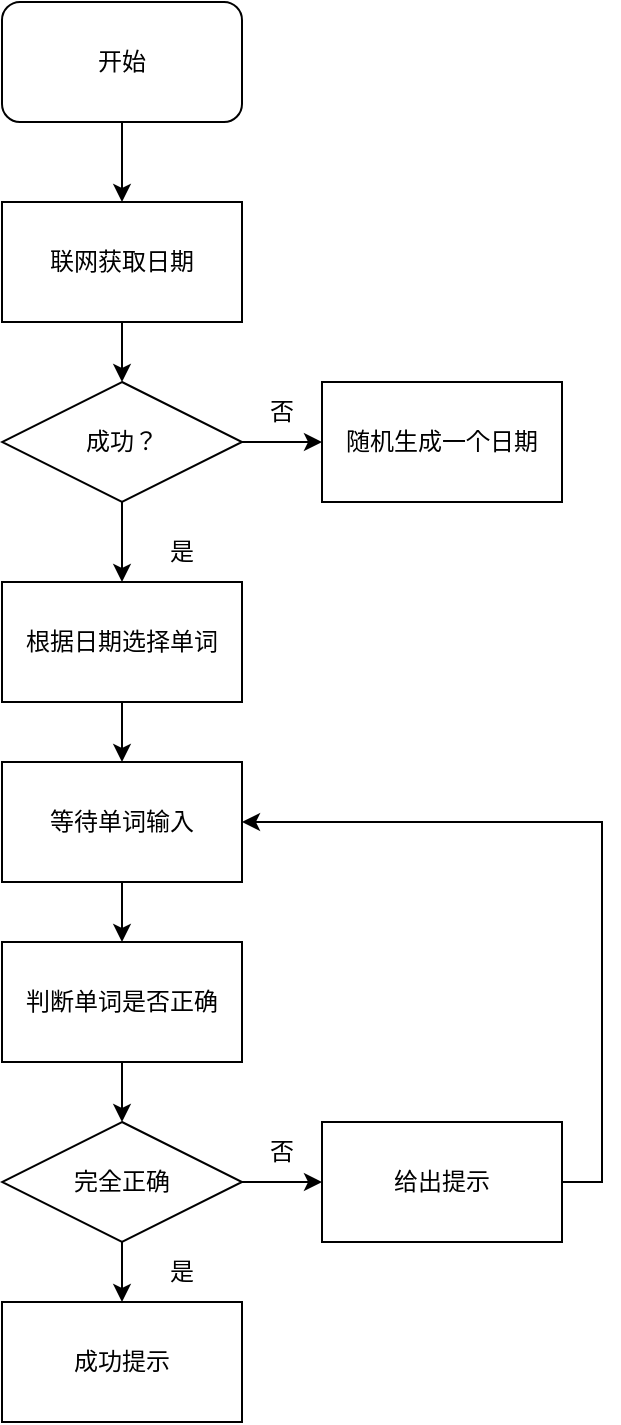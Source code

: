 <mxfile version="17.5.0" type="github"><diagram id="ApbCKoYDveIZBxeyygtV" name="Page-1"><mxGraphModel dx="1038" dy="539" grid="1" gridSize="10" guides="1" tooltips="1" connect="1" arrows="1" fold="1" page="1" pageScale="1" pageWidth="2339" pageHeight="3300" math="0" shadow="0"><root><mxCell id="0"/><mxCell id="1" parent="0"/><mxCell id="pSq4QssJ7v5Kt4ANpzS1-7" style="edgeStyle=orthogonalEdgeStyle;rounded=0;orthogonalLoop=1;jettySize=auto;html=1;exitX=0.5;exitY=1;exitDx=0;exitDy=0;entryX=0.5;entryY=0;entryDx=0;entryDy=0;" edge="1" parent="1" source="pSq4QssJ7v5Kt4ANpzS1-3" target="pSq4QssJ7v5Kt4ANpzS1-4"><mxGeometry relative="1" as="geometry"/></mxCell><mxCell id="pSq4QssJ7v5Kt4ANpzS1-3" value="开始" style="rounded=1;whiteSpace=wrap;html=1;" vertex="1" parent="1"><mxGeometry x="440" y="20" width="120" height="60" as="geometry"/></mxCell><mxCell id="pSq4QssJ7v5Kt4ANpzS1-8" style="edgeStyle=orthogonalEdgeStyle;rounded=0;orthogonalLoop=1;jettySize=auto;html=1;exitX=0.5;exitY=1;exitDx=0;exitDy=0;entryX=0.5;entryY=0;entryDx=0;entryDy=0;" edge="1" parent="1" source="pSq4QssJ7v5Kt4ANpzS1-4" target="pSq4QssJ7v5Kt4ANpzS1-6"><mxGeometry relative="1" as="geometry"/></mxCell><mxCell id="pSq4QssJ7v5Kt4ANpzS1-4" value="联网获取日期" style="rounded=0;whiteSpace=wrap;html=1;" vertex="1" parent="1"><mxGeometry x="440" y="120" width="120" height="60" as="geometry"/></mxCell><mxCell id="pSq4QssJ7v5Kt4ANpzS1-13" style="edgeStyle=orthogonalEdgeStyle;rounded=0;orthogonalLoop=1;jettySize=auto;html=1;exitX=1;exitY=0.5;exitDx=0;exitDy=0;" edge="1" parent="1" source="pSq4QssJ7v5Kt4ANpzS1-6" target="pSq4QssJ7v5Kt4ANpzS1-12"><mxGeometry relative="1" as="geometry"/></mxCell><mxCell id="pSq4QssJ7v5Kt4ANpzS1-16" style="edgeStyle=orthogonalEdgeStyle;rounded=0;orthogonalLoop=1;jettySize=auto;html=1;exitX=0.5;exitY=1;exitDx=0;exitDy=0;entryX=0.5;entryY=0;entryDx=0;entryDy=0;" edge="1" parent="1" source="pSq4QssJ7v5Kt4ANpzS1-6" target="pSq4QssJ7v5Kt4ANpzS1-15"><mxGeometry relative="1" as="geometry"/></mxCell><mxCell id="pSq4QssJ7v5Kt4ANpzS1-6" value="成功？" style="rhombus;whiteSpace=wrap;html=1;" vertex="1" parent="1"><mxGeometry x="440" y="210" width="120" height="60" as="geometry"/></mxCell><mxCell id="pSq4QssJ7v5Kt4ANpzS1-12" value="随机生成一个日期" style="rounded=0;whiteSpace=wrap;html=1;" vertex="1" parent="1"><mxGeometry x="600" y="210" width="120" height="60" as="geometry"/></mxCell><mxCell id="pSq4QssJ7v5Kt4ANpzS1-14" value="否" style="text;html=1;strokeColor=none;fillColor=none;align=center;verticalAlign=middle;whiteSpace=wrap;rounded=0;" vertex="1" parent="1"><mxGeometry x="550" y="210" width="60" height="30" as="geometry"/></mxCell><mxCell id="pSq4QssJ7v5Kt4ANpzS1-20" style="edgeStyle=orthogonalEdgeStyle;rounded=0;orthogonalLoop=1;jettySize=auto;html=1;exitX=0.5;exitY=1;exitDx=0;exitDy=0;entryX=0.5;entryY=0;entryDx=0;entryDy=0;" edge="1" parent="1" source="pSq4QssJ7v5Kt4ANpzS1-15" target="pSq4QssJ7v5Kt4ANpzS1-19"><mxGeometry relative="1" as="geometry"/></mxCell><mxCell id="pSq4QssJ7v5Kt4ANpzS1-15" value="根据日期选择单词" style="rounded=0;whiteSpace=wrap;html=1;" vertex="1" parent="1"><mxGeometry x="440" y="310" width="120" height="60" as="geometry"/></mxCell><mxCell id="pSq4QssJ7v5Kt4ANpzS1-17" value="是" style="text;html=1;strokeColor=none;fillColor=none;align=center;verticalAlign=middle;whiteSpace=wrap;rounded=0;" vertex="1" parent="1"><mxGeometry x="500" y="280" width="60" height="30" as="geometry"/></mxCell><mxCell id="pSq4QssJ7v5Kt4ANpzS1-26" style="edgeStyle=orthogonalEdgeStyle;rounded=0;orthogonalLoop=1;jettySize=auto;html=1;exitX=0.5;exitY=1;exitDx=0;exitDy=0;entryX=0.5;entryY=0;entryDx=0;entryDy=0;" edge="1" parent="1" source="pSq4QssJ7v5Kt4ANpzS1-19" target="pSq4QssJ7v5Kt4ANpzS1-25"><mxGeometry relative="1" as="geometry"/></mxCell><mxCell id="pSq4QssJ7v5Kt4ANpzS1-19" value="等待单词输入" style="rounded=0;whiteSpace=wrap;html=1;" vertex="1" parent="1"><mxGeometry x="440" y="400" width="120" height="60" as="geometry"/></mxCell><mxCell id="pSq4QssJ7v5Kt4ANpzS1-28" style="edgeStyle=orthogonalEdgeStyle;rounded=0;orthogonalLoop=1;jettySize=auto;html=1;exitX=0.5;exitY=1;exitDx=0;exitDy=0;entryX=0.5;entryY=0;entryDx=0;entryDy=0;" edge="1" parent="1" source="pSq4QssJ7v5Kt4ANpzS1-25" target="pSq4QssJ7v5Kt4ANpzS1-27"><mxGeometry relative="1" as="geometry"/></mxCell><mxCell id="pSq4QssJ7v5Kt4ANpzS1-25" value="判断单词是否正确" style="rounded=0;whiteSpace=wrap;html=1;" vertex="1" parent="1"><mxGeometry x="440" y="490" width="120" height="60" as="geometry"/></mxCell><mxCell id="pSq4QssJ7v5Kt4ANpzS1-31" style="edgeStyle=orthogonalEdgeStyle;rounded=0;orthogonalLoop=1;jettySize=auto;html=1;exitX=0.5;exitY=1;exitDx=0;exitDy=0;entryX=0.5;entryY=0;entryDx=0;entryDy=0;" edge="1" parent="1" source="pSq4QssJ7v5Kt4ANpzS1-27" target="pSq4QssJ7v5Kt4ANpzS1-30"><mxGeometry relative="1" as="geometry"/></mxCell><mxCell id="pSq4QssJ7v5Kt4ANpzS1-34" style="edgeStyle=orthogonalEdgeStyle;rounded=0;orthogonalLoop=1;jettySize=auto;html=1;exitX=1;exitY=0.5;exitDx=0;exitDy=0;entryX=0;entryY=0.5;entryDx=0;entryDy=0;" edge="1" parent="1" source="pSq4QssJ7v5Kt4ANpzS1-27" target="pSq4QssJ7v5Kt4ANpzS1-33"><mxGeometry relative="1" as="geometry"/></mxCell><mxCell id="pSq4QssJ7v5Kt4ANpzS1-27" value="完全正确" style="rhombus;whiteSpace=wrap;html=1;" vertex="1" parent="1"><mxGeometry x="440" y="580" width="120" height="60" as="geometry"/></mxCell><mxCell id="pSq4QssJ7v5Kt4ANpzS1-30" value="成功提示" style="rounded=0;whiteSpace=wrap;html=1;" vertex="1" parent="1"><mxGeometry x="440" y="670" width="120" height="60" as="geometry"/></mxCell><mxCell id="pSq4QssJ7v5Kt4ANpzS1-32" value="是" style="text;html=1;strokeColor=none;fillColor=none;align=center;verticalAlign=middle;whiteSpace=wrap;rounded=0;" vertex="1" parent="1"><mxGeometry x="500" y="640" width="60" height="30" as="geometry"/></mxCell><mxCell id="pSq4QssJ7v5Kt4ANpzS1-36" style="edgeStyle=orthogonalEdgeStyle;rounded=0;orthogonalLoop=1;jettySize=auto;html=1;exitX=1;exitY=0.5;exitDx=0;exitDy=0;entryX=1;entryY=0.5;entryDx=0;entryDy=0;" edge="1" parent="1" source="pSq4QssJ7v5Kt4ANpzS1-33" target="pSq4QssJ7v5Kt4ANpzS1-19"><mxGeometry relative="1" as="geometry"/></mxCell><mxCell id="pSq4QssJ7v5Kt4ANpzS1-33" value="给出提示" style="rounded=0;whiteSpace=wrap;html=1;" vertex="1" parent="1"><mxGeometry x="600" y="580" width="120" height="60" as="geometry"/></mxCell><mxCell id="pSq4QssJ7v5Kt4ANpzS1-35" value="否" style="text;html=1;strokeColor=none;fillColor=none;align=center;verticalAlign=middle;whiteSpace=wrap;rounded=0;" vertex="1" parent="1"><mxGeometry x="550" y="580" width="60" height="30" as="geometry"/></mxCell></root></mxGraphModel></diagram></mxfile>